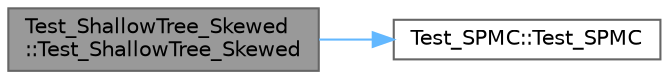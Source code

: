 digraph "Test_ShallowTree_Skewed::Test_ShallowTree_Skewed"
{
 // LATEX_PDF_SIZE
  bgcolor="transparent";
  edge [fontname=Helvetica,fontsize=10,labelfontname=Helvetica,labelfontsize=10];
  node [fontname=Helvetica,fontsize=10,shape=box,height=0.2,width=0.4];
  rankdir="LR";
  Node1 [id="Node000001",label="Test_ShallowTree_Skewed\l::Test_ShallowTree_Skewed",height=0.2,width=0.4,color="gray40", fillcolor="grey60", style="filled", fontcolor="black",tooltip=" "];
  Node1 -> Node2 [id="edge1_Node000001_Node000002",color="steelblue1",style="solid",tooltip=" "];
  Node2 [id="Node000002",label="Test_SPMC::Test_SPMC",height=0.2,width=0.4,color="grey40", fillcolor="white", style="filled",URL="$class_test___s_p_m_c.html#a215c69171318ee10042be18999a36213",tooltip=" "];
}
